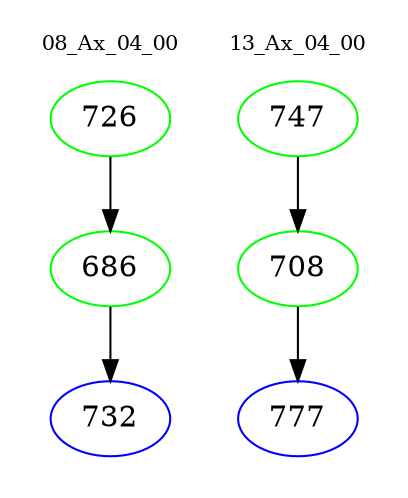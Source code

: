 digraph{
subgraph cluster_0 {
color = white
label = "08_Ax_04_00";
fontsize=10;
T0_726 [label="726", color="green"]
T0_726 -> T0_686 [color="black"]
T0_686 [label="686", color="green"]
T0_686 -> T0_732 [color="black"]
T0_732 [label="732", color="blue"]
}
subgraph cluster_1 {
color = white
label = "13_Ax_04_00";
fontsize=10;
T1_747 [label="747", color="green"]
T1_747 -> T1_708 [color="black"]
T1_708 [label="708", color="green"]
T1_708 -> T1_777 [color="black"]
T1_777 [label="777", color="blue"]
}
}
